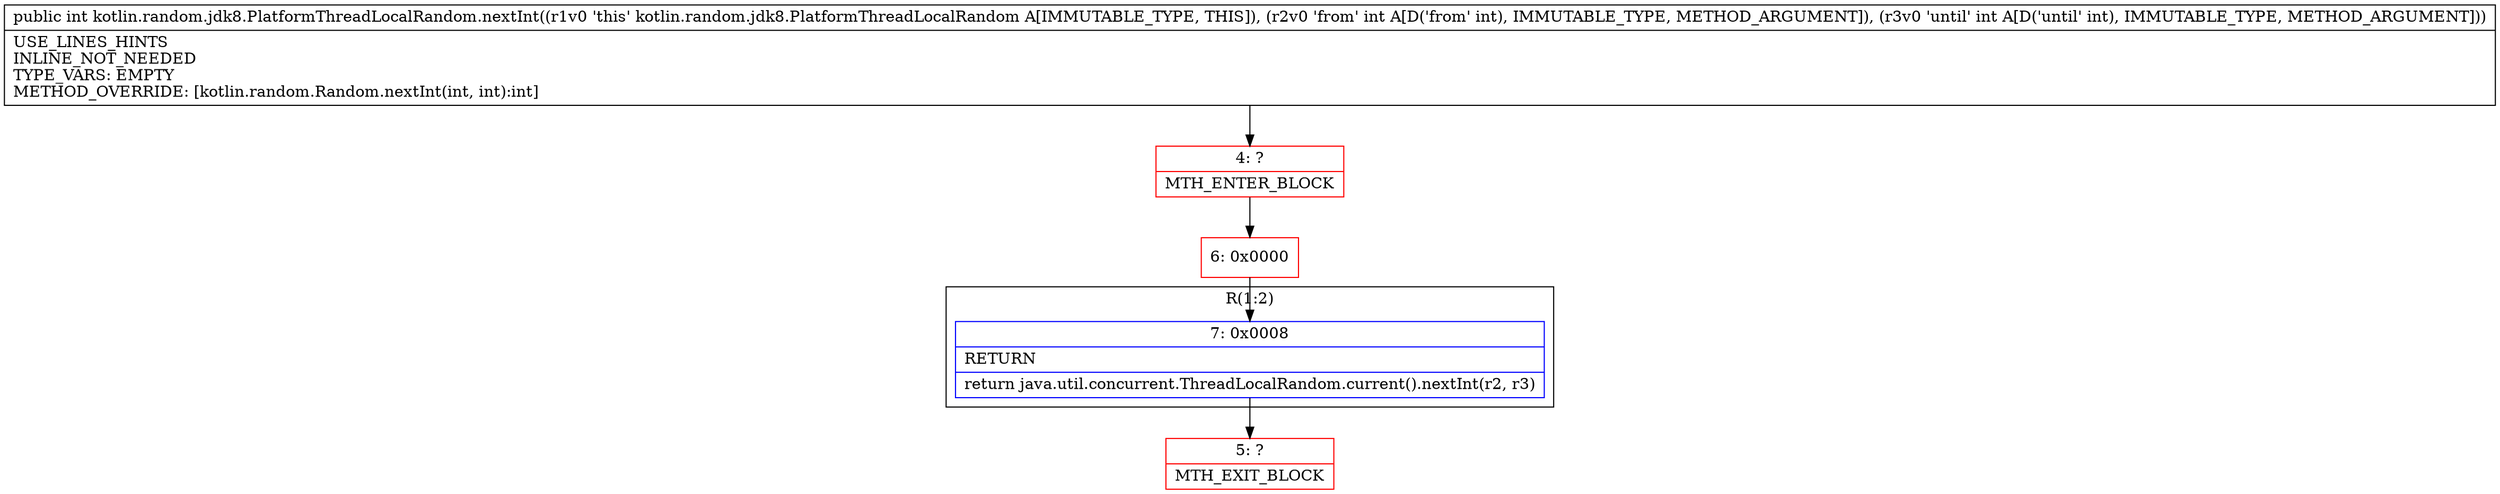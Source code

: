 digraph "CFG forkotlin.random.jdk8.PlatformThreadLocalRandom.nextInt(II)I" {
subgraph cluster_Region_1391262534 {
label = "R(1:2)";
node [shape=record,color=blue];
Node_7 [shape=record,label="{7\:\ 0x0008|RETURN\l|return java.util.concurrent.ThreadLocalRandom.current().nextInt(r2, r3)\l}"];
}
Node_4 [shape=record,color=red,label="{4\:\ ?|MTH_ENTER_BLOCK\l}"];
Node_6 [shape=record,color=red,label="{6\:\ 0x0000}"];
Node_5 [shape=record,color=red,label="{5\:\ ?|MTH_EXIT_BLOCK\l}"];
MethodNode[shape=record,label="{public int kotlin.random.jdk8.PlatformThreadLocalRandom.nextInt((r1v0 'this' kotlin.random.jdk8.PlatformThreadLocalRandom A[IMMUTABLE_TYPE, THIS]), (r2v0 'from' int A[D('from' int), IMMUTABLE_TYPE, METHOD_ARGUMENT]), (r3v0 'until' int A[D('until' int), IMMUTABLE_TYPE, METHOD_ARGUMENT]))  | USE_LINES_HINTS\lINLINE_NOT_NEEDED\lTYPE_VARS: EMPTY\lMETHOD_OVERRIDE: [kotlin.random.Random.nextInt(int, int):int]\l}"];
MethodNode -> Node_4;Node_7 -> Node_5;
Node_4 -> Node_6;
Node_6 -> Node_7;
}


